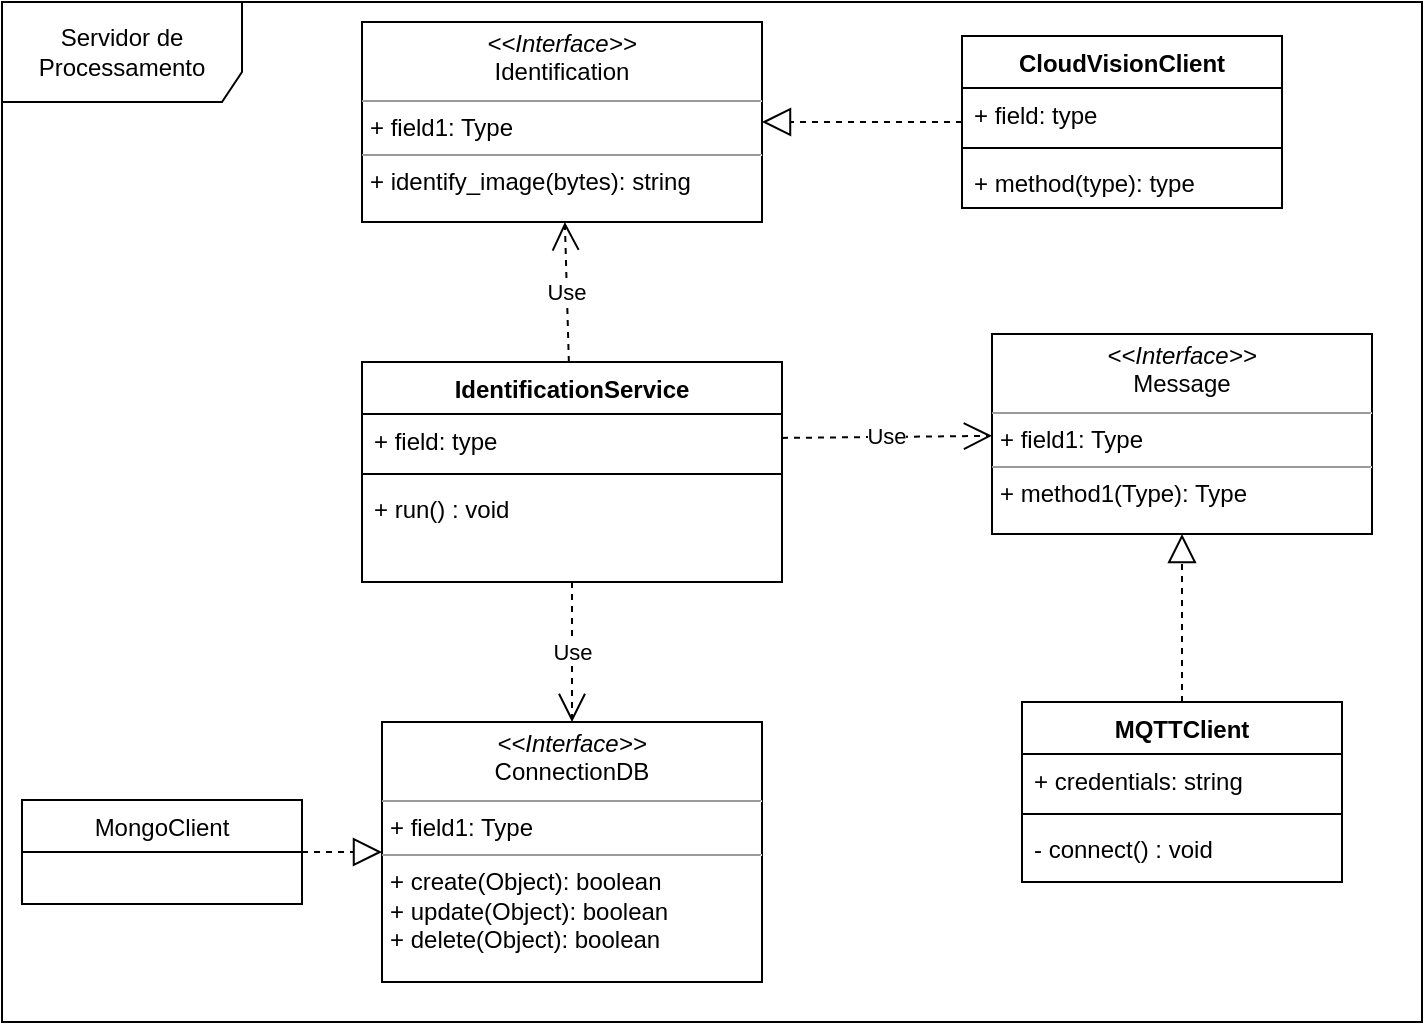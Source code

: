 <mxfile version="14.8.0" type="device"><diagram id="feho3Sd3bYQ9Wj3x8ovh" name="Page-1"><mxGraphModel dx="1231" dy="620" grid="1" gridSize="10" guides="1" tooltips="1" connect="1" arrows="1" fold="1" page="1" pageScale="1" pageWidth="827" pageHeight="1169" math="0" shadow="0"><root><mxCell id="0"/><mxCell id="1" parent="0"/><mxCell id="x5SQNKbmvRbeTutP6gv5-1" value="MQTTClient" style="swimlane;fontStyle=1;align=center;verticalAlign=top;childLayout=stackLayout;horizontal=1;startSize=26;horizontalStack=0;resizeParent=1;resizeParentMax=0;resizeLast=0;collapsible=1;marginBottom=0;" parent="1" vertex="1"><mxGeometry x="510" y="350" width="160" height="90" as="geometry"/></mxCell><mxCell id="x5SQNKbmvRbeTutP6gv5-2" value="+ credentials: string" style="text;strokeColor=none;fillColor=none;align=left;verticalAlign=top;spacingLeft=4;spacingRight=4;overflow=hidden;rotatable=0;points=[[0,0.5],[1,0.5]];portConstraint=eastwest;" parent="x5SQNKbmvRbeTutP6gv5-1" vertex="1"><mxGeometry y="26" width="160" height="26" as="geometry"/></mxCell><mxCell id="x5SQNKbmvRbeTutP6gv5-3" value="" style="line;strokeWidth=1;fillColor=none;align=left;verticalAlign=middle;spacingTop=-1;spacingLeft=3;spacingRight=3;rotatable=0;labelPosition=right;points=[];portConstraint=eastwest;" parent="x5SQNKbmvRbeTutP6gv5-1" vertex="1"><mxGeometry y="52" width="160" height="8" as="geometry"/></mxCell><mxCell id="x5SQNKbmvRbeTutP6gv5-4" value="- connect() : void&#xA;" style="text;strokeColor=none;fillColor=none;align=left;verticalAlign=top;spacingLeft=4;spacingRight=4;overflow=hidden;rotatable=0;points=[[0,0.5],[1,0.5]];portConstraint=eastwest;" parent="x5SQNKbmvRbeTutP6gv5-1" vertex="1"><mxGeometry y="60" width="160" height="30" as="geometry"/></mxCell><mxCell id="x5SQNKbmvRbeTutP6gv5-11" value="IdentificationService" style="swimlane;fontStyle=1;align=center;verticalAlign=top;childLayout=stackLayout;horizontal=1;startSize=26;horizontalStack=0;resizeParent=1;resizeParentMax=0;resizeLast=0;collapsible=1;marginBottom=0;" parent="1" vertex="1"><mxGeometry x="180" y="180" width="210" height="110" as="geometry"><mxRectangle x="334" y="40" width="120" height="26" as="alternateBounds"/></mxGeometry></mxCell><mxCell id="x5SQNKbmvRbeTutP6gv5-12" value="+ field: type" style="text;strokeColor=none;fillColor=none;align=left;verticalAlign=top;spacingLeft=4;spacingRight=4;overflow=hidden;rotatable=0;points=[[0,0.5],[1,0.5]];portConstraint=eastwest;" parent="x5SQNKbmvRbeTutP6gv5-11" vertex="1"><mxGeometry y="26" width="210" height="26" as="geometry"/></mxCell><mxCell id="x5SQNKbmvRbeTutP6gv5-13" value="" style="line;strokeWidth=1;fillColor=none;align=left;verticalAlign=middle;spacingTop=-1;spacingLeft=3;spacingRight=3;rotatable=0;labelPosition=right;points=[];portConstraint=eastwest;" parent="x5SQNKbmvRbeTutP6gv5-11" vertex="1"><mxGeometry y="52" width="210" height="8" as="geometry"/></mxCell><mxCell id="x5SQNKbmvRbeTutP6gv5-14" value="+ run() : void&#xA;" style="text;strokeColor=none;fillColor=none;align=left;verticalAlign=top;spacingLeft=4;spacingRight=4;overflow=hidden;rotatable=0;points=[[0,0.5],[1,0.5]];portConstraint=eastwest;" parent="x5SQNKbmvRbeTutP6gv5-11" vertex="1"><mxGeometry y="60" width="210" height="50" as="geometry"/></mxCell><mxCell id="x5SQNKbmvRbeTutP6gv5-19" value="CloudVisionClient" style="swimlane;fontStyle=1;align=center;verticalAlign=top;childLayout=stackLayout;horizontal=1;startSize=26;horizontalStack=0;resizeParent=1;resizeParentMax=0;resizeLast=0;collapsible=1;marginBottom=0;" parent="1" vertex="1"><mxGeometry x="480" y="17" width="160" height="86" as="geometry"/></mxCell><mxCell id="x5SQNKbmvRbeTutP6gv5-20" value="+ field: type" style="text;strokeColor=none;fillColor=none;align=left;verticalAlign=top;spacingLeft=4;spacingRight=4;overflow=hidden;rotatable=0;points=[[0,0.5],[1,0.5]];portConstraint=eastwest;" parent="x5SQNKbmvRbeTutP6gv5-19" vertex="1"><mxGeometry y="26" width="160" height="26" as="geometry"/></mxCell><mxCell id="x5SQNKbmvRbeTutP6gv5-21" value="" style="line;strokeWidth=1;fillColor=none;align=left;verticalAlign=middle;spacingTop=-1;spacingLeft=3;spacingRight=3;rotatable=0;labelPosition=right;points=[];portConstraint=eastwest;" parent="x5SQNKbmvRbeTutP6gv5-19" vertex="1"><mxGeometry y="52" width="160" height="8" as="geometry"/></mxCell><mxCell id="x5SQNKbmvRbeTutP6gv5-22" value="+ method(type): type" style="text;strokeColor=none;fillColor=none;align=left;verticalAlign=top;spacingLeft=4;spacingRight=4;overflow=hidden;rotatable=0;points=[[0,0.5],[1,0.5]];portConstraint=eastwest;" parent="x5SQNKbmvRbeTutP6gv5-19" vertex="1"><mxGeometry y="60" width="160" height="26" as="geometry"/></mxCell><mxCell id="x5SQNKbmvRbeTutP6gv5-36" value="Use" style="endArrow=open;endSize=12;dashed=1;html=1;" parent="1" source="x5SQNKbmvRbeTutP6gv5-11" target="x5SQNKbmvRbeTutP6gv5-38" edge="1"><mxGeometry width="160" relative="1" as="geometry"><mxPoint x="225" y="350" as="sourcePoint"/><mxPoint x="395" y="344" as="targetPoint"/></mxGeometry></mxCell><mxCell id="x5SQNKbmvRbeTutP6gv5-37" value="&lt;p style=&quot;margin: 0px ; margin-top: 4px ; text-align: center&quot;&gt;&lt;i&gt;&amp;lt;&amp;lt;Interface&amp;gt;&amp;gt;&lt;/i&gt;&lt;br&gt;Identification&lt;/p&gt;&lt;hr size=&quot;1&quot;&gt;&lt;p style=&quot;margin: 0px ; margin-left: 4px&quot;&gt;+ field1: Type&lt;br&gt;&lt;/p&gt;&lt;hr size=&quot;1&quot;&gt;&lt;p style=&quot;margin: 0px ; margin-left: 4px&quot;&gt;+ identify_image(bytes): string&lt;br&gt;&lt;/p&gt;" style="verticalAlign=top;align=left;overflow=fill;fontSize=12;fontFamily=Helvetica;html=1;" parent="1" vertex="1"><mxGeometry x="180" y="10" width="200" height="100" as="geometry"/></mxCell><mxCell id="x5SQNKbmvRbeTutP6gv5-38" value="&lt;p style=&quot;margin: 0px ; margin-top: 4px ; text-align: center&quot;&gt;&lt;i&gt;&amp;lt;&amp;lt;Interface&amp;gt;&amp;gt;&lt;/i&gt;&lt;br&gt;ConnectionDB&lt;/p&gt;&lt;hr size=&quot;1&quot;&gt;&lt;p style=&quot;margin: 0px ; margin-left: 4px&quot;&gt;+ field1: Type&lt;br&gt;&lt;/p&gt;&lt;hr size=&quot;1&quot;&gt;&lt;p style=&quot;margin: 0px ; margin-left: 4px&quot;&gt;+ create(Object): boolean&lt;br&gt;+ update(Object): boolean&lt;/p&gt;&lt;p style=&quot;margin: 0px ; margin-left: 4px&quot;&gt;+ delete(Object): boolean&lt;br&gt;&lt;/p&gt;" style="verticalAlign=top;align=left;overflow=fill;fontSize=12;fontFamily=Helvetica;html=1;" parent="1" vertex="1"><mxGeometry x="190" y="360" width="190" height="130" as="geometry"/></mxCell><mxCell id="x5SQNKbmvRbeTutP6gv5-39" value="MongoClient" style="swimlane;fontStyle=0;childLayout=stackLayout;horizontal=1;startSize=26;fillColor=none;horizontalStack=0;resizeParent=1;resizeParentMax=0;resizeLast=0;collapsible=1;marginBottom=0;" parent="1" vertex="1"><mxGeometry x="10" y="399" width="140" height="52" as="geometry"><mxRectangle x="340" y="540" width="110" height="26" as="alternateBounds"/></mxGeometry></mxCell><mxCell id="x5SQNKbmvRbeTutP6gv5-43" value="" style="endArrow=block;dashed=1;endFill=0;endSize=12;html=1;" parent="1" source="x5SQNKbmvRbeTutP6gv5-39" target="x5SQNKbmvRbeTutP6gv5-38" edge="1"><mxGeometry width="160" relative="1" as="geometry"><mxPoint x="270" y="460" as="sourcePoint"/><mxPoint x="430" y="460" as="targetPoint"/></mxGeometry></mxCell><mxCell id="x5SQNKbmvRbeTutP6gv5-47" value="&lt;p style=&quot;margin: 0px ; margin-top: 4px ; text-align: center&quot;&gt;&lt;i&gt;&amp;lt;&amp;lt;Interface&amp;gt;&amp;gt;&lt;/i&gt;&lt;br&gt;Message&lt;br&gt;&lt;/p&gt;&lt;hr size=&quot;1&quot;&gt;&lt;p style=&quot;margin: 0px ; margin-left: 4px&quot;&gt;+ field1: Type&lt;br&gt;&lt;/p&gt;&lt;hr size=&quot;1&quot;&gt;&lt;p style=&quot;margin: 0px ; margin-left: 4px&quot;&gt;+ method1(Type): Type&lt;br&gt;&lt;/p&gt;" style="verticalAlign=top;align=left;overflow=fill;fontSize=12;fontFamily=Helvetica;html=1;" parent="1" vertex="1"><mxGeometry x="495" y="166" width="190" height="100" as="geometry"/></mxCell><mxCell id="x5SQNKbmvRbeTutP6gv5-48" value="" style="endArrow=block;dashed=1;endFill=0;endSize=12;html=1;" parent="1" source="x5SQNKbmvRbeTutP6gv5-1" target="x5SQNKbmvRbeTutP6gv5-47" edge="1"><mxGeometry width="160" relative="1" as="geometry"><mxPoint x="405" y="530" as="sourcePoint"/><mxPoint x="405" y="480" as="targetPoint"/></mxGeometry></mxCell><mxCell id="x5SQNKbmvRbeTutP6gv5-49" value="Use" style="endArrow=open;endSize=12;dashed=1;html=1;" parent="1" source="x5SQNKbmvRbeTutP6gv5-12" target="x5SQNKbmvRbeTutP6gv5-47" edge="1"><mxGeometry width="160" relative="1" as="geometry"><mxPoint x="405" y="266" as="sourcePoint"/><mxPoint x="405" y="360" as="targetPoint"/></mxGeometry></mxCell><mxCell id="x5SQNKbmvRbeTutP6gv5-50" value="Use" style="endArrow=open;endSize=12;dashed=1;html=1;" parent="1" source="x5SQNKbmvRbeTutP6gv5-11" target="x5SQNKbmvRbeTutP6gv5-37" edge="1"><mxGeometry width="160" relative="1" as="geometry"><mxPoint x="400" y="220.355" as="sourcePoint"/><mxPoint x="510" y="221.774" as="targetPoint"/></mxGeometry></mxCell><mxCell id="x5SQNKbmvRbeTutP6gv5-51" value="" style="endArrow=block;dashed=1;endFill=0;endSize=12;html=1;" parent="1" source="x5SQNKbmvRbeTutP6gv5-19" target="x5SQNKbmvRbeTutP6gv5-37" edge="1"><mxGeometry width="160" relative="1" as="geometry"><mxPoint x="605" y="360" as="sourcePoint"/><mxPoint x="605" y="273" as="targetPoint"/></mxGeometry></mxCell><mxCell id="MiKenjIz3lwZxDKofQNO-1" value="Servidor de Processamento" style="shape=umlFrame;whiteSpace=wrap;html=1;width=120;height=50;" vertex="1" parent="1"><mxGeometry width="710" height="510" as="geometry"/></mxCell></root></mxGraphModel></diagram></mxfile>